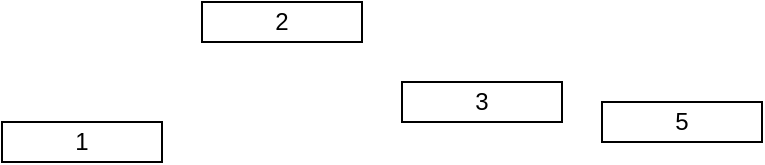<mxfile>
    <diagram id="Y1xSvdh_tIZpf7jlVWUW" name="第 1 页">
        <mxGraphModel dx="3070" dy="532" grid="1" gridSize="10" guides="1" tooltips="1" connect="1" arrows="1" fold="1" page="1" pageScale="1" pageWidth="1654" pageHeight="2336" math="0" shadow="0">
            <root>
                <mxCell id="0"/>
                <mxCell id="1" parent="0"/>
                <mxCell id="2" value="5" style="rounded=0;whiteSpace=wrap;html=1;" vertex="1" parent="1">
                    <mxGeometry x="260" y="190" width="80" height="20" as="geometry"/>
                </mxCell>
                <mxCell id="3" value="2" style="rounded=0;whiteSpace=wrap;html=1;" vertex="1" parent="1">
                    <mxGeometry x="60" y="140" width="80" height="20" as="geometry"/>
                </mxCell>
                <mxCell id="4" value="1" style="rounded=0;whiteSpace=wrap;html=1;" vertex="1" parent="1">
                    <mxGeometry x="-40" y="200" width="80" height="20" as="geometry"/>
                </mxCell>
                <mxCell id="5" value="3" style="rounded=0;whiteSpace=wrap;html=1;" vertex="1" parent="1">
                    <mxGeometry x="160" y="180" width="80" height="20" as="geometry"/>
                </mxCell>
            </root>
        </mxGraphModel>
    </diagram>
</mxfile>